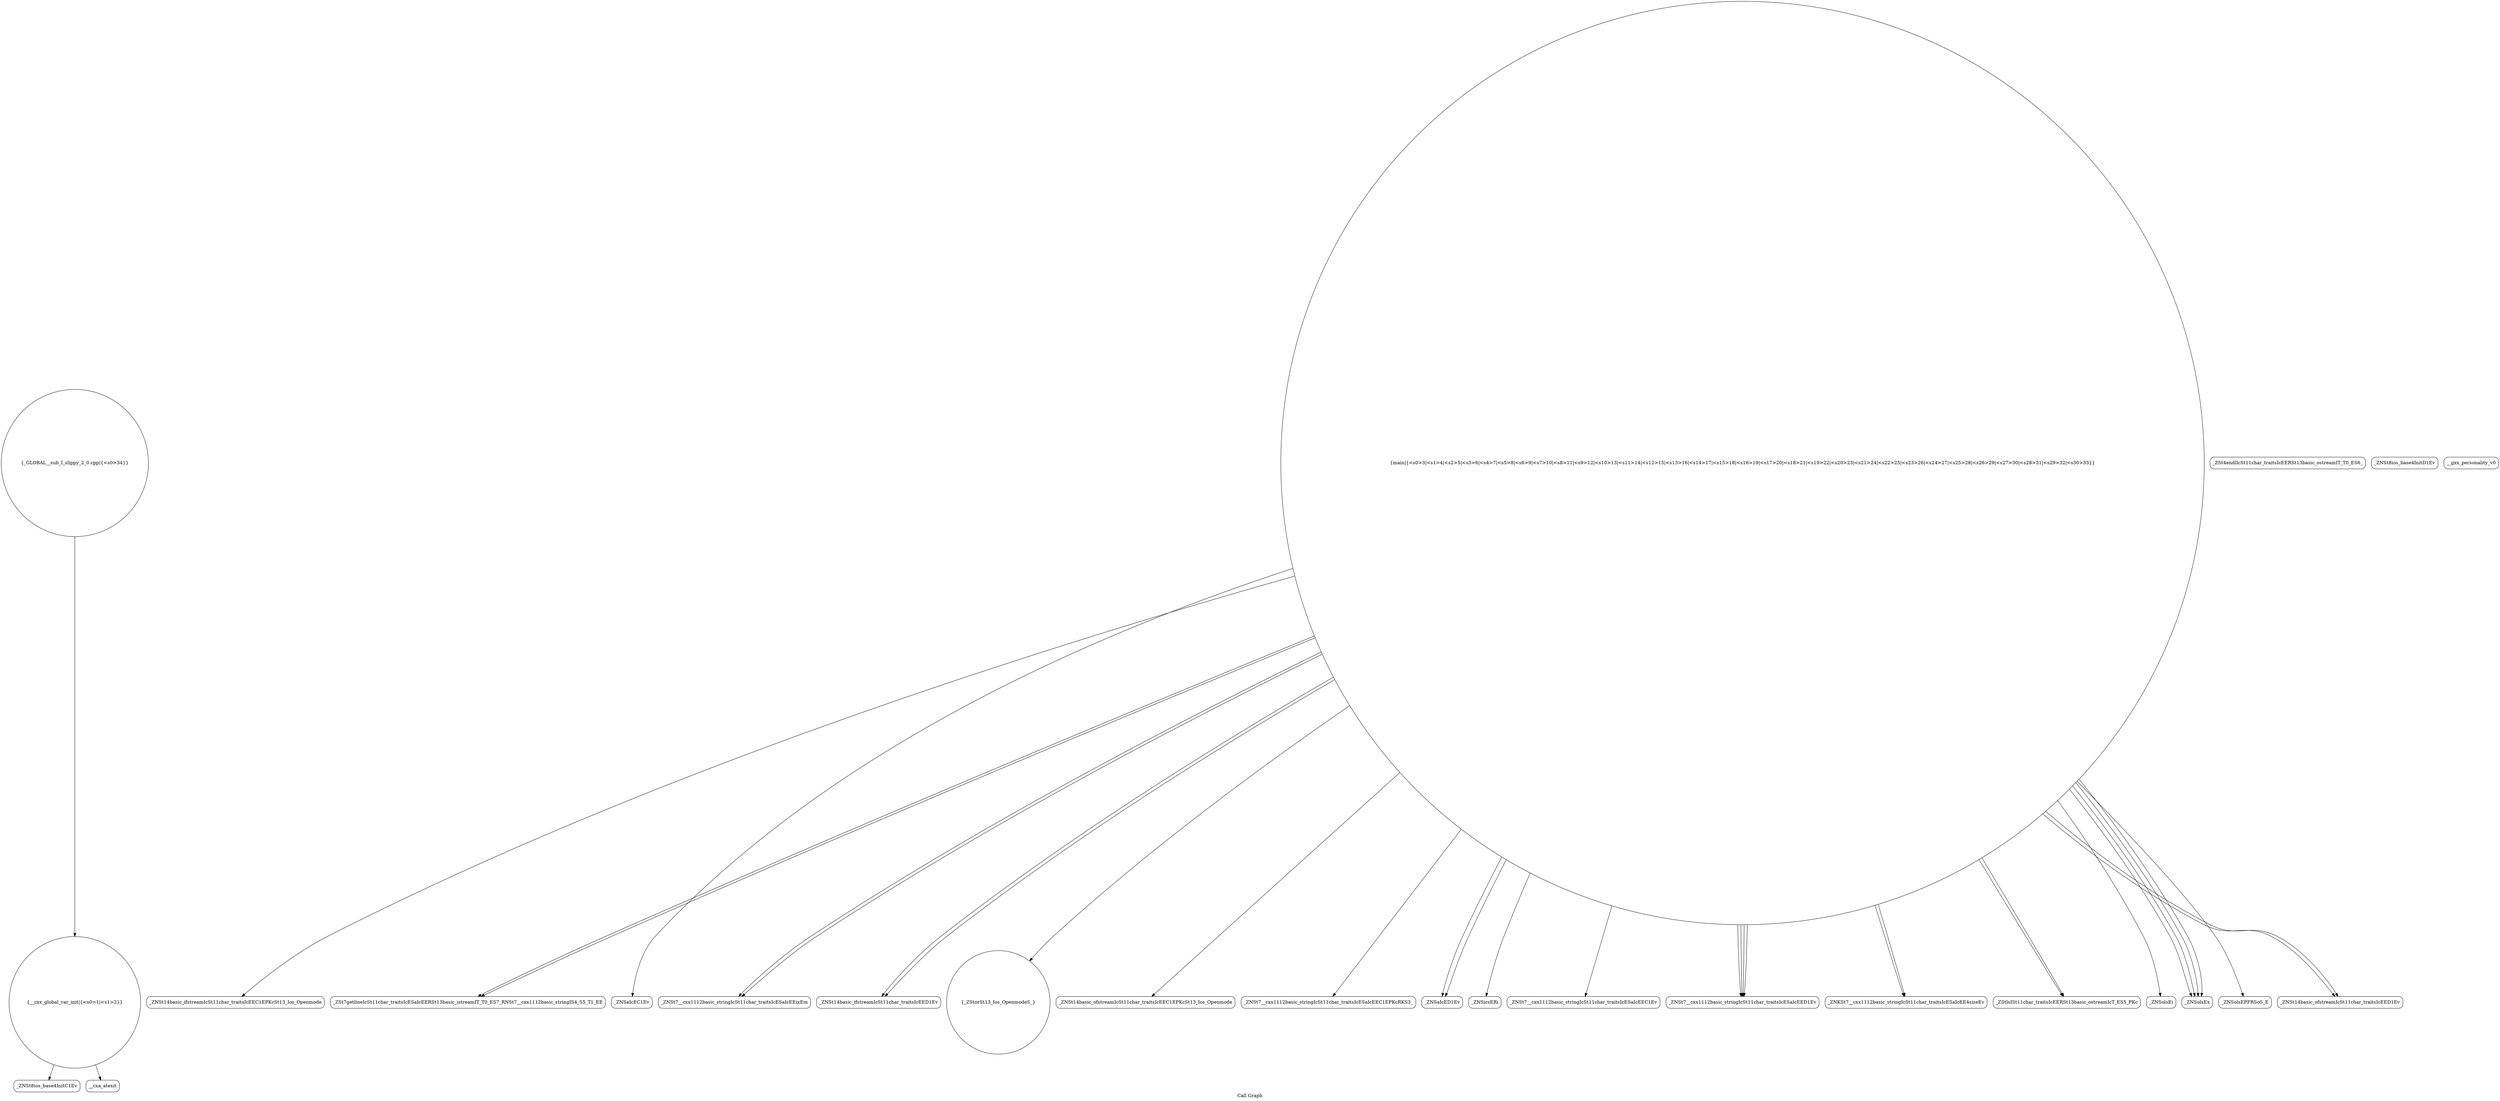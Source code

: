 digraph "Call Graph" {
	label="Call Graph";

	Node0x5647d25f3330 [shape=record,shape=circle,label="{__cxx_global_var_init|{<s0>1|<s1>2}}"];
	Node0x5647d25f3330:s0 -> Node0x5647d25f33b0[color=black];
	Node0x5647d25f3330:s1 -> Node0x5647d264f560[color=black];
	Node0x5647d264f760 [shape=record,shape=Mrecord,label="{_ZNSt14basic_ifstreamIcSt11char_traitsIcEEC1EPKcSt13_Ios_Openmode}"];
	Node0x5647d264fae0 [shape=record,shape=Mrecord,label="{_ZSt7getlineIcSt11char_traitsIcESaIcEERSt13basic_istreamIT_T0_ES7_RNSt7__cxx1112basic_stringIS4_S5_T1_EE}"];
	Node0x5647d264fe60 [shape=record,shape=Mrecord,label="{_ZSt4endlIcSt11char_traitsIcEERSt13basic_ostreamIT_T0_ES6_}"];
	Node0x5647d264f4e0 [shape=record,shape=Mrecord,label="{_ZNSt8ios_base4InitD1Ev}"];
	Node0x5647d264f860 [shape=record,shape=Mrecord,label="{_ZNSaIcEC1Ev}"];
	Node0x5647d264fbe0 [shape=record,shape=Mrecord,label="{_ZNSt7__cxx1112basic_stringIcSt11char_traitsIcESaIcEEixEm}"];
	Node0x5647d264ff60 [shape=record,shape=Mrecord,label="{_ZNSt14basic_ifstreamIcSt11char_traitsIcEED1Ev}"];
	Node0x5647d264f5e0 [shape=record,shape=circle,label="{main|{<s0>3|<s1>4|<s2>5|<s3>6|<s4>7|<s5>8|<s6>9|<s7>10|<s8>11|<s9>12|<s10>13|<s11>14|<s12>15|<s13>16|<s14>17|<s15>18|<s16>19|<s17>20|<s18>21|<s19>22|<s20>23|<s21>24|<s22>25|<s23>26|<s24>27|<s25>28|<s26>29|<s27>30|<s28>31|<s29>32|<s30>33}}"];
	Node0x5647d264f5e0:s0 -> Node0x5647d264f660[color=black];
	Node0x5647d264f5e0:s1 -> Node0x5647d264f6e0[color=black];
	Node0x5647d264f5e0:s2 -> Node0x5647d264f760[color=black];
	Node0x5647d264f5e0:s3 -> Node0x5647d264f860[color=black];
	Node0x5647d264f5e0:s4 -> Node0x5647d264f8e0[color=black];
	Node0x5647d264f5e0:s5 -> Node0x5647d264f960[color=black];
	Node0x5647d264f5e0:s6 -> Node0x5647d264f9e0[color=black];
	Node0x5647d264f5e0:s7 -> Node0x5647d264fa60[color=black];
	Node0x5647d264f5e0:s8 -> Node0x5647d264fae0[color=black];
	Node0x5647d264f5e0:s9 -> Node0x5647d264fae0[color=black];
	Node0x5647d264f5e0:s10 -> Node0x5647d264f960[color=black];
	Node0x5647d264f5e0:s11 -> Node0x5647d264fee0[color=black];
	Node0x5647d264f5e0:s12 -> Node0x5647d264fb60[color=black];
	Node0x5647d264f5e0:s13 -> Node0x5647d264fb60[color=black];
	Node0x5647d264f5e0:s14 -> Node0x5647d264fbe0[color=black];
	Node0x5647d264f5e0:s15 -> Node0x5647d264fbe0[color=black];
	Node0x5647d264f5e0:s16 -> Node0x5647d264fc60[color=black];
	Node0x5647d264f5e0:s17 -> Node0x5647d264fce0[color=black];
	Node0x5647d264f5e0:s18 -> Node0x5647d264fc60[color=black];
	Node0x5647d264f5e0:s19 -> Node0x5647d264fd60[color=black];
	Node0x5647d264f5e0:s20 -> Node0x5647d264fd60[color=black];
	Node0x5647d264f5e0:s21 -> Node0x5647d264fd60[color=black];
	Node0x5647d264f5e0:s22 -> Node0x5647d264fd60[color=black];
	Node0x5647d264f5e0:s23 -> Node0x5647d264fde0[color=black];
	Node0x5647d264f5e0:s24 -> Node0x5647d264fee0[color=black];
	Node0x5647d264f5e0:s25 -> Node0x5647d264fee0[color=black];
	Node0x5647d264f5e0:s26 -> Node0x5647d264ff60[color=black];
	Node0x5647d264f5e0:s27 -> Node0x5647d264ffe0[color=black];
	Node0x5647d264f5e0:s28 -> Node0x5647d264fee0[color=black];
	Node0x5647d264f5e0:s29 -> Node0x5647d264ff60[color=black];
	Node0x5647d264f5e0:s30 -> Node0x5647d264ffe0[color=black];
	Node0x5647d264f960 [shape=record,shape=Mrecord,label="{_ZNSaIcED1Ev}"];
	Node0x5647d264fce0 [shape=record,shape=Mrecord,label="{_ZNSolsEi}"];
	Node0x5647d2650060 [shape=record,shape=circle,label="{_GLOBAL__sub_I_slippy_2_0.cpp|{<s0>34}}"];
	Node0x5647d2650060:s0 -> Node0x5647d25f3330[color=black];
	Node0x5647d264f6e0 [shape=record,shape=Mrecord,label="{_ZNSt14basic_ofstreamIcSt11char_traitsIcEEC1EPKcSt13_Ios_Openmode}"];
	Node0x5647d264fa60 [shape=record,shape=Mrecord,label="{_ZNSt7__cxx1112basic_stringIcSt11char_traitsIcESaIcEEC1Ev}"];
	Node0x5647d264fde0 [shape=record,shape=Mrecord,label="{_ZNSolsEPFRSoS_E}"];
	Node0x5647d25f33b0 [shape=record,shape=Mrecord,label="{_ZNSt8ios_base4InitC1Ev}"];
	Node0x5647d264f7e0 [shape=record,shape=Mrecord,label="{__gxx_personality_v0}"];
	Node0x5647d264fb60 [shape=record,shape=Mrecord,label="{_ZNKSt7__cxx1112basic_stringIcSt11char_traitsIcESaIcEE4sizeEv}"];
	Node0x5647d264fee0 [shape=record,shape=Mrecord,label="{_ZNSt7__cxx1112basic_stringIcSt11char_traitsIcESaIcEED1Ev}"];
	Node0x5647d264f560 [shape=record,shape=Mrecord,label="{__cxa_atexit}"];
	Node0x5647d264f8e0 [shape=record,shape=Mrecord,label="{_ZNSt7__cxx1112basic_stringIcSt11char_traitsIcESaIcEEC1EPKcRKS3_}"];
	Node0x5647d264fc60 [shape=record,shape=Mrecord,label="{_ZStlsISt11char_traitsIcEERSt13basic_ostreamIcT_ES5_PKc}"];
	Node0x5647d264ffe0 [shape=record,shape=Mrecord,label="{_ZNSt14basic_ofstreamIcSt11char_traitsIcEED1Ev}"];
	Node0x5647d264f660 [shape=record,shape=circle,label="{_ZStorSt13_Ios_OpenmodeS_}"];
	Node0x5647d264f9e0 [shape=record,shape=Mrecord,label="{_ZNSirsERi}"];
	Node0x5647d264fd60 [shape=record,shape=Mrecord,label="{_ZNSolsEx}"];
}
